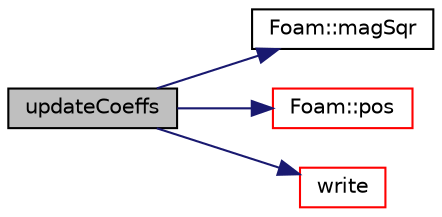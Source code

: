 digraph "updateCoeffs"
{
  bgcolor="transparent";
  edge [fontname="Helvetica",fontsize="10",labelfontname="Helvetica",labelfontsize="10"];
  node [fontname="Helvetica",fontsize="10",shape=record];
  rankdir="LR";
  Node43 [label="updateCoeffs",height=0.2,width=0.4,color="black", fillcolor="grey75", style="filled", fontcolor="black"];
  Node43 -> Node44 [color="midnightblue",fontsize="10",style="solid",fontname="Helvetica"];
  Node44 [label="Foam::magSqr",height=0.2,width=0.4,color="black",URL="$a21851.html#ae6fff2c6981e6d9618aa5038e69def6e"];
  Node43 -> Node45 [color="midnightblue",fontsize="10",style="solid",fontname="Helvetica"];
  Node45 [label="Foam::pos",height=0.2,width=0.4,color="red",URL="$a21851.html#a09a190b59f3d01b258bca0fa964a6212"];
  Node43 -> Node49 [color="midnightblue",fontsize="10",style="solid",fontname="Helvetica"];
  Node49 [label="write",height=0.2,width=0.4,color="red",URL="$a23053.html#a293fdfec8bdfbd5c3913ab4c9f3454ff",tooltip="Write. "];
}
